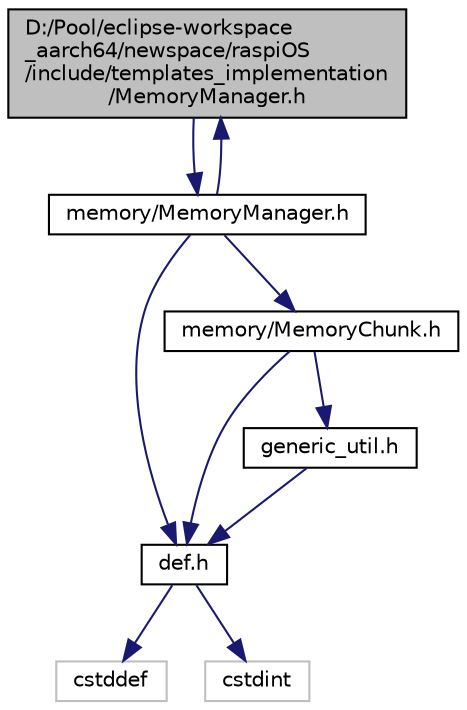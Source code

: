 digraph "D:/Pool/eclipse-workspace_aarch64/newspace/raspiOS/include/templates_implementation/MemoryManager.h"
{
  edge [fontname="Helvetica",fontsize="10",labelfontname="Helvetica",labelfontsize="10"];
  node [fontname="Helvetica",fontsize="10",shape=record];
  Node2232 [label="D:/Pool/eclipse-workspace\l_aarch64/newspace/raspiOS\l/include/templates_implementation\l/MemoryManager.h",height=0.2,width=0.4,color="black", fillcolor="grey75", style="filled", fontcolor="black"];
  Node2232 -> Node2233 [color="midnightblue",fontsize="10",style="solid",fontname="Helvetica"];
  Node2233 [label="memory/MemoryManager.h",height=0.2,width=0.4,color="black", fillcolor="white", style="filled",URL="$d6/d76/memory_2_memory_manager_8h.html"];
  Node2233 -> Node2234 [color="midnightblue",fontsize="10",style="solid",fontname="Helvetica"];
  Node2234 [label="def.h",height=0.2,width=0.4,color="black", fillcolor="white", style="filled",URL="$d4/da4/def_8h.html"];
  Node2234 -> Node2235 [color="midnightblue",fontsize="10",style="solid",fontname="Helvetica"];
  Node2235 [label="cstddef",height=0.2,width=0.4,color="grey75", fillcolor="white", style="filled"];
  Node2234 -> Node2236 [color="midnightblue",fontsize="10",style="solid",fontname="Helvetica"];
  Node2236 [label="cstdint",height=0.2,width=0.4,color="grey75", fillcolor="white", style="filled"];
  Node2233 -> Node2237 [color="midnightblue",fontsize="10",style="solid",fontname="Helvetica"];
  Node2237 [label="memory/MemoryChunk.h",height=0.2,width=0.4,color="black", fillcolor="white", style="filled",URL="$d9/df6/_memory_chunk_8h.html"];
  Node2237 -> Node2234 [color="midnightblue",fontsize="10",style="solid",fontname="Helvetica"];
  Node2237 -> Node2238 [color="midnightblue",fontsize="10",style="solid",fontname="Helvetica"];
  Node2238 [label="generic_util.h",height=0.2,width=0.4,color="black", fillcolor="white", style="filled",URL="$d6/d93/generic__util_8h.html"];
  Node2238 -> Node2234 [color="midnightblue",fontsize="10",style="solid",fontname="Helvetica"];
  Node2233 -> Node2232 [color="midnightblue",fontsize="10",style="solid",fontname="Helvetica"];
}

